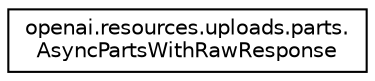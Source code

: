 digraph "Graphical Class Hierarchy"
{
 // LATEX_PDF_SIZE
  edge [fontname="Helvetica",fontsize="10",labelfontname="Helvetica",labelfontsize="10"];
  node [fontname="Helvetica",fontsize="10",shape=record];
  rankdir="LR";
  Node0 [label="openai.resources.uploads.parts.\lAsyncPartsWithRawResponse",height=0.2,width=0.4,color="black", fillcolor="white", style="filled",URL="$classopenai_1_1resources_1_1uploads_1_1parts_1_1AsyncPartsWithRawResponse.html",tooltip=" "];
}
